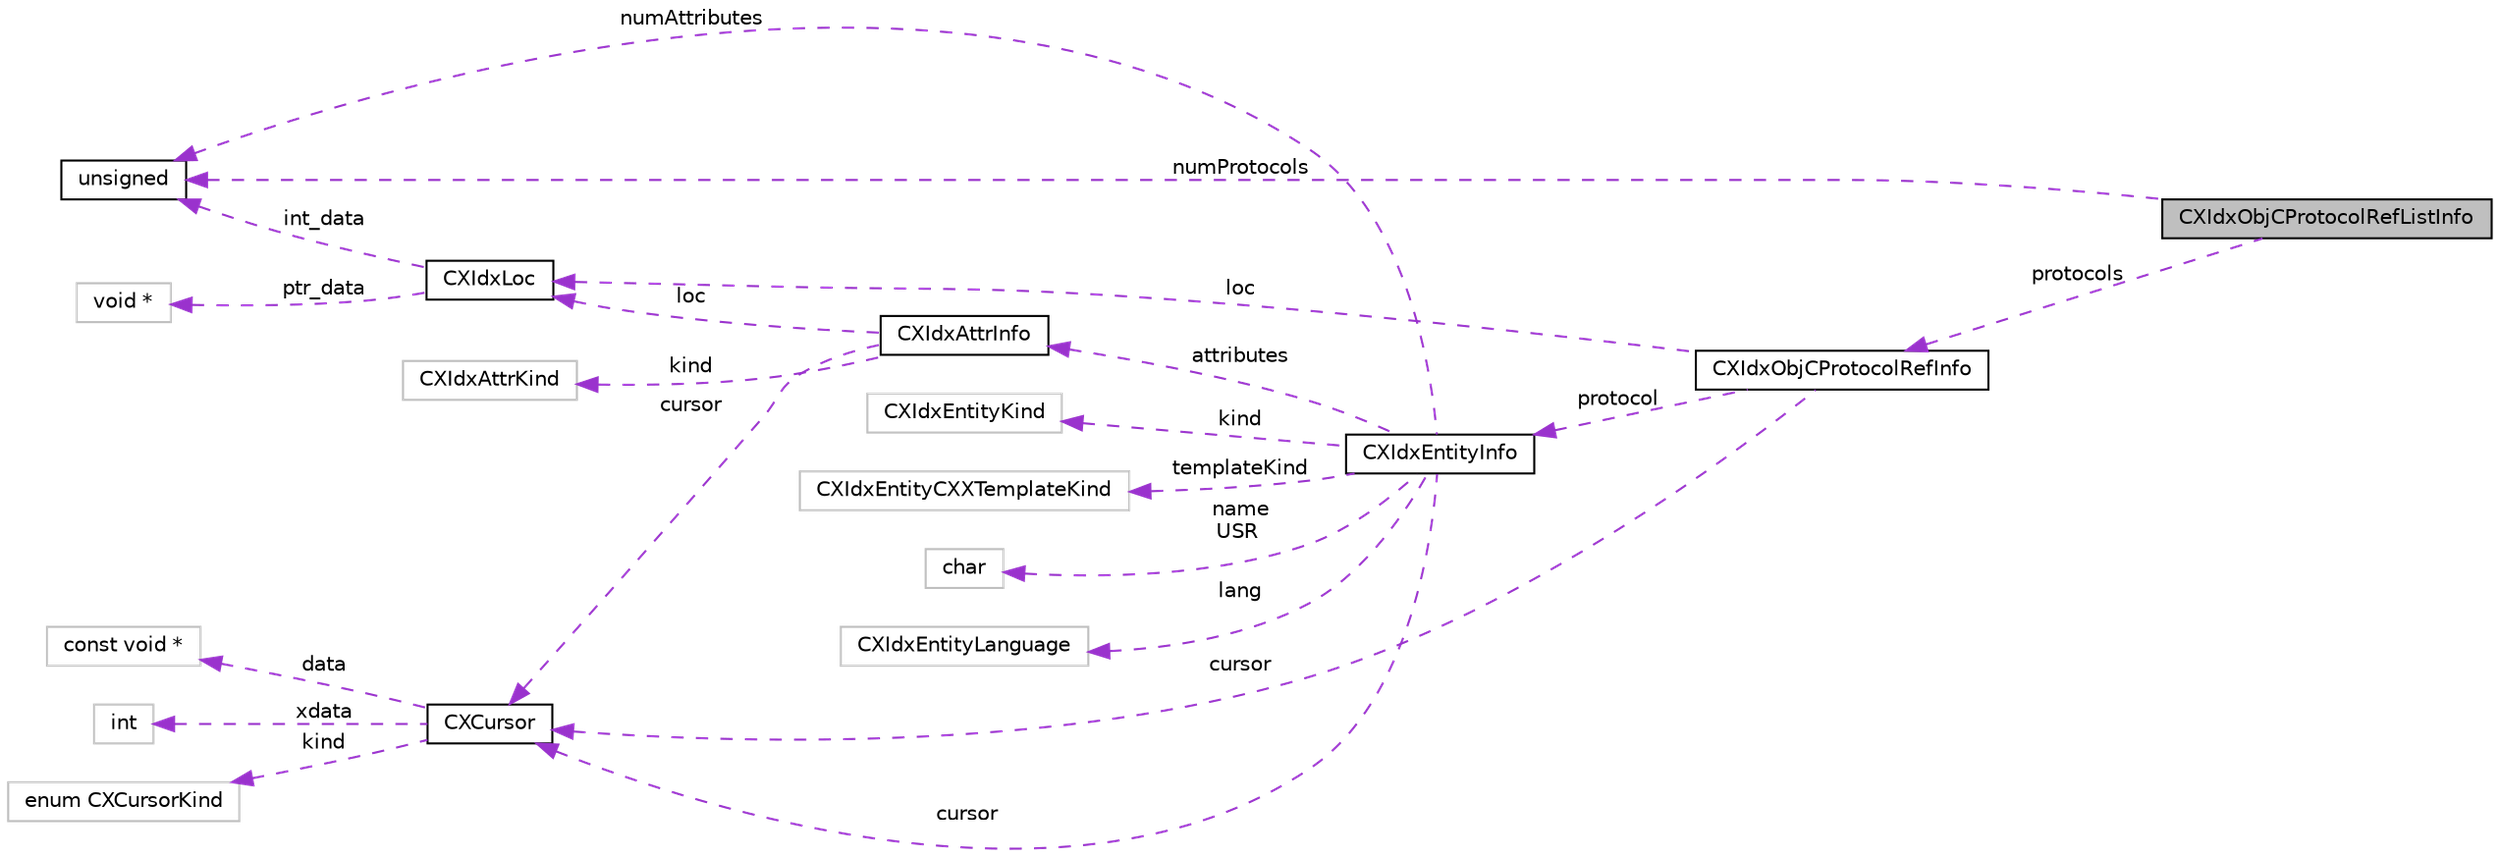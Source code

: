 digraph "CXIdxObjCProtocolRefListInfo"
{
 // LATEX_PDF_SIZE
  bgcolor="transparent";
  edge [fontname="Helvetica",fontsize="10",labelfontname="Helvetica",labelfontsize="10"];
  node [fontname="Helvetica",fontsize="10",shape=record];
  rankdir="LR";
  Node1 [label="CXIdxObjCProtocolRefListInfo",height=0.2,width=0.4,color="black", fillcolor="grey75", style="filled", fontcolor="black",tooltip=" "];
  Node2 -> Node1 [dir="back",color="darkorchid3",fontsize="10",style="dashed",label=" protocols" ,fontname="Helvetica"];
  Node2 [label="CXIdxObjCProtocolRefInfo",height=0.2,width=0.4,color="black",URL="$structCXIdxObjCProtocolRefInfo.html",tooltip=" "];
  Node3 -> Node2 [dir="back",color="darkorchid3",fontsize="10",style="dashed",label=" cursor" ,fontname="Helvetica"];
  Node3 [label="CXCursor",height=0.2,width=0.4,color="black",URL="$structCXCursor.html",tooltip="A cursor representing some element in the abstract syntax tree for a translation unit."];
  Node4 -> Node3 [dir="back",color="darkorchid3",fontsize="10",style="dashed",label=" data" ,fontname="Helvetica"];
  Node4 [label="const void *",height=0.2,width=0.4,color="grey75",tooltip=" "];
  Node5 -> Node3 [dir="back",color="darkorchid3",fontsize="10",style="dashed",label=" xdata" ,fontname="Helvetica"];
  Node5 [label="int",height=0.2,width=0.4,color="grey75",tooltip=" "];
  Node6 -> Node3 [dir="back",color="darkorchid3",fontsize="10",style="dashed",label=" kind" ,fontname="Helvetica"];
  Node6 [label="enum CXCursorKind",height=0.2,width=0.4,color="grey75",tooltip=" "];
  Node7 -> Node2 [dir="back",color="darkorchid3",fontsize="10",style="dashed",label=" loc" ,fontname="Helvetica"];
  Node7 [label="CXIdxLoc",height=0.2,width=0.4,color="black",URL="$structCXIdxLoc.html",tooltip="Source location passed to index callbacks."];
  Node8 -> Node7 [dir="back",color="darkorchid3",fontsize="10",style="dashed",label=" int_data" ,fontname="Helvetica"];
  Node8 [label="unsigned",height=0.2,width=0.4,color="black",URL="$classunsigned.html",tooltip=" "];
  Node9 -> Node7 [dir="back",color="darkorchid3",fontsize="10",style="dashed",label=" ptr_data" ,fontname="Helvetica"];
  Node9 [label="void *",height=0.2,width=0.4,color="grey75",tooltip=" "];
  Node10 -> Node2 [dir="back",color="darkorchid3",fontsize="10",style="dashed",label=" protocol" ,fontname="Helvetica"];
  Node10 [label="CXIdxEntityInfo",height=0.2,width=0.4,color="black",URL="$structCXIdxEntityInfo.html",tooltip=" "];
  Node11 -> Node10 [dir="back",color="darkorchid3",fontsize="10",style="dashed",label=" kind" ,fontname="Helvetica"];
  Node11 [label="CXIdxEntityKind",height=0.2,width=0.4,color="grey75",tooltip=" "];
  Node12 -> Node10 [dir="back",color="darkorchid3",fontsize="10",style="dashed",label=" templateKind" ,fontname="Helvetica"];
  Node12 [label="CXIdxEntityCXXTemplateKind",height=0.2,width=0.4,color="grey75",tooltip=" "];
  Node13 -> Node10 [dir="back",color="darkorchid3",fontsize="10",style="dashed",label=" name\nUSR" ,fontname="Helvetica"];
  Node13 [label="char",height=0.2,width=0.4,color="grey75",tooltip=" "];
  Node14 -> Node10 [dir="back",color="darkorchid3",fontsize="10",style="dashed",label=" attributes" ,fontname="Helvetica"];
  Node14 [label="CXIdxAttrInfo",height=0.2,width=0.4,color="black",URL="$structCXIdxAttrInfo.html",tooltip=" "];
  Node3 -> Node14 [dir="back",color="darkorchid3",fontsize="10",style="dashed",label=" cursor" ,fontname="Helvetica"];
  Node7 -> Node14 [dir="back",color="darkorchid3",fontsize="10",style="dashed",label=" loc" ,fontname="Helvetica"];
  Node15 -> Node14 [dir="back",color="darkorchid3",fontsize="10",style="dashed",label=" kind" ,fontname="Helvetica"];
  Node15 [label="CXIdxAttrKind",height=0.2,width=0.4,color="grey75",tooltip=" "];
  Node3 -> Node10 [dir="back",color="darkorchid3",fontsize="10",style="dashed",label=" cursor" ,fontname="Helvetica"];
  Node16 -> Node10 [dir="back",color="darkorchid3",fontsize="10",style="dashed",label=" lang" ,fontname="Helvetica"];
  Node16 [label="CXIdxEntityLanguage",height=0.2,width=0.4,color="grey75",tooltip=" "];
  Node8 -> Node10 [dir="back",color="darkorchid3",fontsize="10",style="dashed",label=" numAttributes" ,fontname="Helvetica"];
  Node8 -> Node1 [dir="back",color="darkorchid3",fontsize="10",style="dashed",label=" numProtocols" ,fontname="Helvetica"];
}
